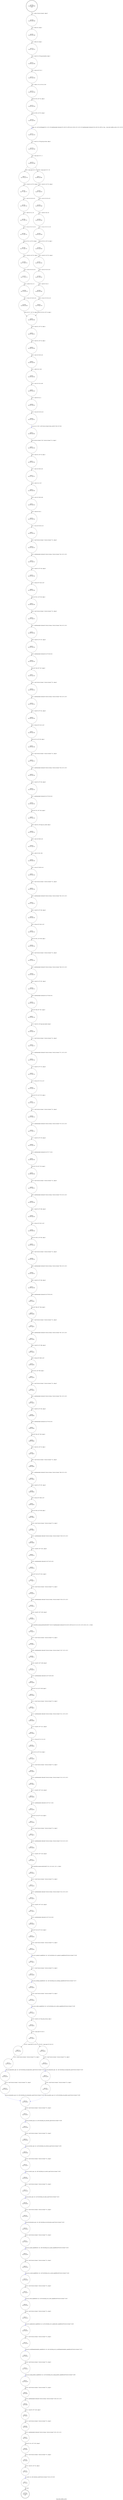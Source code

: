 digraph rdp_send_confirm_active {
label="rdp_send_confirm_active"
47963 [label="N47963\n(rp:0, ep:0)\nexit", shape="doublecircle"]
47964 [label="N47964\n(rp:200, ep:200)\nentry", shape="doublecircle"]
47964 -> 47966 [label="%1 = alloca %struct.stream*, align 8"]
47966 [label="N47966\n(rp:199, ep:199)", shape="circle"]
47966 -> 47967 [label="%2 = alloca i32, align 4"]
47967 [label="N47967\n(rp:198, ep:198)", shape="circle"]
47967 -> 47970 [label="%3 = alloca i16, align 2"]
47970 [label="N47970\n(rp:197, ep:197)", shape="circle"]
47970 -> 47971 [label="%4 = load i32, i32* @g_encryption, align 4"]
47971 [label="N47971\n(rp:196, ep:196)", shape="circle"]
47971 -> 47972 [label="%5 = icmp ne i32 %4, 0"]
47972 [label="N47972\n(rp:195, ep:195)", shape="circle"]
47972 -> 47973 [label="%6 = select i1 %5, i32 56, i32 48"]
47973 [label="N47973\n(rp:194, ep:194)", shape="circle"]
47973 -> 47975 [label="store i32 %6, i32* %2, align 4"]
47975 [label="N47975\n(rp:193, ep:193)", shape="circle"]
47975 -> 47976 [label="store i16 362, i16* %3, align 2"]
47976 [label="N47976\n(rp:192, ep:192)", shape="circle"]
47976 -> 47977 [label="logger --@-- call void @logger(i32 4, i32 0, i8* getelementptr inbounds ([5 x i8], [5 x i8]* @.str.4.1054, i32 0, i32 0), i8* getelementptr inbounds ([24 x i8], [24 x i8]* @__func__.rdp_send_confirm_active, i32 0, i32 0))", style="dashed", color="blue"]
47977 [label="N47977\n(rp:191, ep:191)", shape="circle"]
47977 -> 47978 [label="%7 = load i32, i32* @g_rdp_version, align 4"]
47978 [label="N47978\n(rp:190, ep:190)", shape="circle"]
47978 -> 47979 [label="%8 = icmp uge i32 %7, 5"]
47979 [label="N47979\n(rp:189, ep:189)", shape="circle"]
47979 -> 48172 [label="[%8 = icmp uge i32 %7, 5]"]
47979 -> 48173 [label="[!(%8 = icmp uge i32 %7, 5)]"]
47981 [label="N47981\n(rp:177, ep:177)", shape="circle"]
47981 -> 47982 [label="%11 = zext i16 %10 to i32"]
47982 [label="N47982\n(rp:176, ep:176)", shape="circle"]
47982 -> 47983 [label="%12 = add i32 %11, 40"]
47983 [label="N47983\n(rp:175, ep:175)", shape="circle"]
47983 -> 47984 [label="%13 = trunc i32 %12 to i16"]
47984 [label="N47984\n(rp:174, ep:174)", shape="circle"]
47984 -> 47985 [label="store i16 %13, i16* %3, align 2"]
47985 [label="N47985\n(rp:173, ep:173)", shape="circle"]
47985 -> 47986 [label="%14 = load i16, i16* %3, align 2"]
47986 [label="N47986\n(rp:172, ep:172)", shape="circle"]
47986 -> 47987 [label="%15 = zext i16 %14 to i32"]
47987 [label="N47987\n(rp:171, ep:171)", shape="circle"]
47987 -> 47988 [label="%16 = add i32 %15, 10"]
47988 [label="N47988\n(rp:170, ep:170)", shape="circle"]
47988 -> 47989 [label="%17 = trunc i32 %16 to i16"]
47989 [label="N47989\n(rp:169, ep:169)", shape="circle"]
47989 -> 48002 [label="store i16 %17, i16* %3, align 2"]
47992 [label="N47992\n(rp:187, ep:187)", shape="circle"]
47992 -> 47993 [label="%20 = zext i16 %19 to i32"]
47993 [label="N47993\n(rp:186, ep:186)", shape="circle"]
47993 -> 47994 [label="%21 = add i32 %20, 40"]
47994 [label="N47994\n(rp:185, ep:185)", shape="circle"]
47994 -> 47995 [label="%22 = trunc i32 %21 to i16"]
47995 [label="N47995\n(rp:184, ep:184)", shape="circle"]
47995 -> 47996 [label="store i16 %22, i16* %3, align 2"]
47996 [label="N47996\n(rp:183, ep:183)", shape="circle"]
47996 -> 47997 [label="%23 = load i16, i16* %3, align 2"]
47997 [label="N47997\n(rp:182, ep:182)", shape="circle"]
47997 -> 47998 [label="%24 = zext i16 %23 to i32"]
47998 [label="N47998\n(rp:181, ep:181)", shape="circle"]
47998 -> 47999 [label="%25 = add i32 %24, 8"]
47999 [label="N47999\n(rp:180, ep:180)", shape="circle"]
47999 -> 48000 [label="%26 = trunc i32 %25 to i16"]
48000 [label="N48000\n(rp:179, ep:179)", shape="circle"]
48000 -> 48002 [label="store i16 %26, i16* %3, align 2"]
48002 [label="N48002\n(rp:168, ep:168)", shape="circle"]
48002 -> 48003 [label="%28 = load i32, i32* %2, align 4"]
48003 [label="N48003\n(rp:167, ep:167)", shape="circle"]
48003 -> 48004 [label="%29 = load i16, i16* %3, align 2"]
48004 [label="N48004\n(rp:166, ep:166)", shape="circle"]
48004 -> 48005 [label="%30 = zext i16 %29 to i32"]
48005 [label="N48005\n(rp:165, ep:165)", shape="circle"]
48005 -> 48006 [label="%31 = add i32 20, %30"]
48006 [label="N48006\n(rp:164, ep:164)", shape="circle"]
48006 -> 48007 [label="%32 = sext i32 %31 to i64"]
48007 [label="N48007\n(rp:163, ep:163)", shape="circle"]
48007 -> 48008 [label="%33 = add i64 %32, 6"]
48008 [label="N48008\n(rp:162, ep:162)", shape="circle"]
48008 -> 48009 [label="%34 = trunc i64 %33 to i32"]
48009 [label="N48009\n(rp:161, ep:161)", shape="circle"]
48009 -> 48010 [label="sec_init --@-- %35 = call %struct.stream* @sec_init(i32 %28, i32 %34)", style="dashed", color="blue"]
48010 [label="N48010\n(rp:160, ep:160)", shape="circle"]
48010 -> 48011 [label="store %struct.stream* %35, %struct.stream** %1, align 8"]
48011 [label="N48011\n(rp:159, ep:159)", shape="circle"]
48011 -> 48012 [label="%36 = load i16, i16* %3, align 2"]
48012 [label="N48012\n(rp:158, ep:158)", shape="circle"]
48012 -> 48013 [label="%37 = zext i16 %36 to i32"]
48013 [label="N48013\n(rp:157, ep:157)", shape="circle"]
48013 -> 48014 [label="%38 = add i32 16, %37"]
48014 [label="N48014\n(rp:156, ep:156)", shape="circle"]
48014 -> 48015 [label="%39 = sext i32 %38 to i64"]
48015 [label="N48015\n(rp:155, ep:155)", shape="circle"]
48015 -> 48016 [label="%40 = add i64 %39, 6"]
48016 [label="N48016\n(rp:154, ep:154)", shape="circle"]
48016 -> 48017 [label="%41 = trunc i64 %40 to i16"]
48017 [label="N48017\n(rp:153, ep:153)", shape="circle"]
48017 -> 48018 [label="%42 = load %struct.stream*, %struct.stream** %1, align 8"]
48018 [label="N48018\n(rp:152, ep:152)", shape="circle"]
48018 -> 48019 [label="%43 = getelementptr inbounds %struct.stream, %struct.stream* %42, i32 0, i32 0"]
48019 [label="N48019\n(rp:151, ep:151)", shape="circle"]
48019 -> 48020 [label="%44 = load i8*, i8** %43, align 8"]
48020 [label="N48020\n(rp:150, ep:150)", shape="circle"]
48020 -> 48021 [label="%45 = bitcast i8* %44 to i16*"]
48021 [label="N48021\n(rp:149, ep:149)", shape="circle"]
48021 -> 48022 [label="store i16 %41, i16* %45, align 2"]
48022 [label="N48022\n(rp:148, ep:148)", shape="circle"]
48022 -> 48023 [label="%46 = load %struct.stream*, %struct.stream** %1, align 8"]
48023 [label="N48023\n(rp:147, ep:147)", shape="circle"]
48023 -> 48024 [label="%47 = getelementptr inbounds %struct.stream, %struct.stream* %46, i32 0, i32 0"]
48024 [label="N48024\n(rp:146, ep:146)", shape="circle"]
48024 -> 48025 [label="%48 = load i8*, i8** %47, align 8"]
48025 [label="N48025\n(rp:145, ep:145)", shape="circle"]
48025 -> 48026 [label="%49 = getelementptr inbounds i8, i8* %48, i64 2"]
48026 [label="N48026\n(rp:144, ep:144)", shape="circle"]
48026 -> 48027 [label="store i8* %49, i8** %47, align 8"]
48027 [label="N48027\n(rp:143, ep:143)", shape="circle"]
48027 -> 48028 [label="%50 = load %struct.stream*, %struct.stream** %1, align 8"]
48028 [label="N48028\n(rp:142, ep:142)", shape="circle"]
48028 -> 48029 [label="%51 = getelementptr inbounds %struct.stream, %struct.stream* %50, i32 0, i32 0"]
48029 [label="N48029\n(rp:141, ep:141)", shape="circle"]
48029 -> 48030 [label="%52 = load i8*, i8** %51, align 8"]
48030 [label="N48030\n(rp:140, ep:140)", shape="circle"]
48030 -> 48031 [label="%53 = bitcast i8* %52 to i16*"]
48031 [label="N48031\n(rp:139, ep:139)", shape="circle"]
48031 -> 48032 [label="store i16 19, i16* %53, align 2"]
48032 [label="N48032\n(rp:138, ep:138)", shape="circle"]
48032 -> 48033 [label="%54 = load %struct.stream*, %struct.stream** %1, align 8"]
48033 [label="N48033\n(rp:137, ep:137)", shape="circle"]
48033 -> 48034 [label="%55 = getelementptr inbounds %struct.stream, %struct.stream* %54, i32 0, i32 0"]
48034 [label="N48034\n(rp:136, ep:136)", shape="circle"]
48034 -> 48035 [label="%56 = load i8*, i8** %55, align 8"]
48035 [label="N48035\n(rp:135, ep:135)", shape="circle"]
48035 -> 48036 [label="%57 = getelementptr inbounds i8, i8* %56, i64 2"]
48036 [label="N48036\n(rp:134, ep:134)", shape="circle"]
48036 -> 48037 [label="store i8* %57, i8** %55, align 8"]
48037 [label="N48037\n(rp:133, ep:133)", shape="circle"]
48037 -> 48038 [label="%58 = load i16, i16* @g_mcs_userid, align 2"]
48038 [label="N48038\n(rp:132, ep:132)", shape="circle"]
48038 -> 48039 [label="%59 = zext i16 %58 to i32"]
48039 [label="N48039\n(rp:131, ep:131)", shape="circle"]
48039 -> 48040 [label="%60 = add i32 %59, 1001"]
48040 [label="N48040\n(rp:130, ep:130)", shape="circle"]
48040 -> 48041 [label="%61 = trunc i32 %60 to i16"]
48041 [label="N48041\n(rp:129, ep:129)", shape="circle"]
48041 -> 48042 [label="%62 = load %struct.stream*, %struct.stream** %1, align 8"]
48042 [label="N48042\n(rp:128, ep:128)", shape="circle"]
48042 -> 48043 [label="%63 = getelementptr inbounds %struct.stream, %struct.stream* %62, i32 0, i32 0"]
48043 [label="N48043\n(rp:127, ep:127)", shape="circle"]
48043 -> 48044 [label="%64 = load i8*, i8** %63, align 8"]
48044 [label="N48044\n(rp:126, ep:126)", shape="circle"]
48044 -> 48045 [label="%65 = bitcast i8* %64 to i16*"]
48045 [label="N48045\n(rp:125, ep:125)", shape="circle"]
48045 -> 48046 [label="store i16 %61, i16* %65, align 2"]
48046 [label="N48046\n(rp:124, ep:124)", shape="circle"]
48046 -> 48047 [label="%66 = load %struct.stream*, %struct.stream** %1, align 8"]
48047 [label="N48047\n(rp:123, ep:123)", shape="circle"]
48047 -> 48048 [label="%67 = getelementptr inbounds %struct.stream, %struct.stream* %66, i32 0, i32 0"]
48048 [label="N48048\n(rp:122, ep:122)", shape="circle"]
48048 -> 48049 [label="%68 = load i8*, i8** %67, align 8"]
48049 [label="N48049\n(rp:121, ep:121)", shape="circle"]
48049 -> 48050 [label="%69 = getelementptr inbounds i8, i8* %68, i64 2"]
48050 [label="N48050\n(rp:120, ep:120)", shape="circle"]
48050 -> 48051 [label="store i8* %69, i8** %67, align 8"]
48051 [label="N48051\n(rp:119, ep:119)", shape="circle"]
48051 -> 48052 [label="%70 = load i32, i32* @g_rdp_shareid, align 4"]
48052 [label="N48052\n(rp:118, ep:118)", shape="circle"]
48052 -> 48053 [label="%71 = load %struct.stream*, %struct.stream** %1, align 8"]
48053 [label="N48053\n(rp:117, ep:117)", shape="circle"]
48053 -> 48054 [label="%72 = getelementptr inbounds %struct.stream, %struct.stream* %71, i32 0, i32 0"]
48054 [label="N48054\n(rp:116, ep:116)", shape="circle"]
48054 -> 48055 [label="%73 = load i8*, i8** %72, align 8"]
48055 [label="N48055\n(rp:115, ep:115)", shape="circle"]
48055 -> 48056 [label="%74 = bitcast i8* %73 to i32*"]
48056 [label="N48056\n(rp:114, ep:114)", shape="circle"]
48056 -> 48057 [label="store i32 %70, i32* %74, align 4"]
48057 [label="N48057\n(rp:113, ep:113)", shape="circle"]
48057 -> 48058 [label="%75 = load %struct.stream*, %struct.stream** %1, align 8"]
48058 [label="N48058\n(rp:112, ep:112)", shape="circle"]
48058 -> 48059 [label="%76 = getelementptr inbounds %struct.stream, %struct.stream* %75, i32 0, i32 0"]
48059 [label="N48059\n(rp:111, ep:111)", shape="circle"]
48059 -> 48060 [label="%77 = load i8*, i8** %76, align 8"]
48060 [label="N48060\n(rp:110, ep:110)", shape="circle"]
48060 -> 48061 [label="%78 = getelementptr inbounds i8, i8* %77, i64 4"]
48061 [label="N48061\n(rp:109, ep:109)", shape="circle"]
48061 -> 48062 [label="store i8* %78, i8** %76, align 8"]
48062 [label="N48062\n(rp:108, ep:108)", shape="circle"]
48062 -> 48063 [label="%79 = load %struct.stream*, %struct.stream** %1, align 8"]
48063 [label="N48063\n(rp:107, ep:107)", shape="circle"]
48063 -> 48064 [label="%80 = getelementptr inbounds %struct.stream, %struct.stream* %79, i32 0, i32 0"]
48064 [label="N48064\n(rp:106, ep:106)", shape="circle"]
48064 -> 48065 [label="%81 = load i8*, i8** %80, align 8"]
48065 [label="N48065\n(rp:105, ep:105)", shape="circle"]
48065 -> 48066 [label="%82 = bitcast i8* %81 to i16*"]
48066 [label="N48066\n(rp:104, ep:104)", shape="circle"]
48066 -> 48067 [label="store i16 1002, i16* %82, align 2"]
48067 [label="N48067\n(rp:103, ep:103)", shape="circle"]
48067 -> 48068 [label="%83 = load %struct.stream*, %struct.stream** %1, align 8"]
48068 [label="N48068\n(rp:102, ep:102)", shape="circle"]
48068 -> 48069 [label="%84 = getelementptr inbounds %struct.stream, %struct.stream* %83, i32 0, i32 0"]
48069 [label="N48069\n(rp:101, ep:101)", shape="circle"]
48069 -> 48070 [label="%85 = load i8*, i8** %84, align 8"]
48070 [label="N48070\n(rp:100, ep:100)", shape="circle"]
48070 -> 48071 [label="%86 = getelementptr inbounds i8, i8* %85, i64 2"]
48071 [label="N48071\n(rp:99, ep:99)", shape="circle"]
48071 -> 48072 [label="store i8* %86, i8** %84, align 8"]
48072 [label="N48072\n(rp:98, ep:98)", shape="circle"]
48072 -> 48073 [label="%87 = load %struct.stream*, %struct.stream** %1, align 8"]
48073 [label="N48073\n(rp:97, ep:97)", shape="circle"]
48073 -> 48074 [label="%88 = getelementptr inbounds %struct.stream, %struct.stream* %87, i32 0, i32 0"]
48074 [label="N48074\n(rp:96, ep:96)", shape="circle"]
48074 -> 48075 [label="%89 = load i8*, i8** %88, align 8"]
48075 [label="N48075\n(rp:95, ep:95)", shape="circle"]
48075 -> 48076 [label="%90 = bitcast i8* %89 to i16*"]
48076 [label="N48076\n(rp:94, ep:94)", shape="circle"]
48076 -> 48077 [label="store i16 6, i16* %90, align 2"]
48077 [label="N48077\n(rp:93, ep:93)", shape="circle"]
48077 -> 48078 [label="%91 = load %struct.stream*, %struct.stream** %1, align 8"]
48078 [label="N48078\n(rp:92, ep:92)", shape="circle"]
48078 -> 48079 [label="%92 = getelementptr inbounds %struct.stream, %struct.stream* %91, i32 0, i32 0"]
48079 [label="N48079\n(rp:91, ep:91)", shape="circle"]
48079 -> 48080 [label="%93 = load i8*, i8** %92, align 8"]
48080 [label="N48080\n(rp:90, ep:90)", shape="circle"]
48080 -> 48081 [label="%94 = getelementptr inbounds i8, i8* %93, i64 2"]
48081 [label="N48081\n(rp:89, ep:89)", shape="circle"]
48081 -> 48082 [label="store i8* %94, i8** %92, align 8"]
48082 [label="N48082\n(rp:88, ep:88)", shape="circle"]
48082 -> 48083 [label="%95 = load i16, i16* %3, align 2"]
48083 [label="N48083\n(rp:87, ep:87)", shape="circle"]
48083 -> 48084 [label="%96 = load %struct.stream*, %struct.stream** %1, align 8"]
48084 [label="N48084\n(rp:86, ep:86)", shape="circle"]
48084 -> 48085 [label="%97 = getelementptr inbounds %struct.stream, %struct.stream* %96, i32 0, i32 0"]
48085 [label="N48085\n(rp:85, ep:85)", shape="circle"]
48085 -> 48086 [label="%98 = load i8*, i8** %97, align 8"]
48086 [label="N48086\n(rp:84, ep:84)", shape="circle"]
48086 -> 48087 [label="%99 = bitcast i8* %98 to i16*"]
48087 [label="N48087\n(rp:83, ep:83)", shape="circle"]
48087 -> 48088 [label="store i16 %95, i16* %99, align 2"]
48088 [label="N48088\n(rp:82, ep:82)", shape="circle"]
48088 -> 48089 [label="%100 = load %struct.stream*, %struct.stream** %1, align 8"]
48089 [label="N48089\n(rp:81, ep:81)", shape="circle"]
48089 -> 48090 [label="%101 = getelementptr inbounds %struct.stream, %struct.stream* %100, i32 0, i32 0"]
48090 [label="N48090\n(rp:80, ep:80)", shape="circle"]
48090 -> 48091 [label="%102 = load i8*, i8** %101, align 8"]
48091 [label="N48091\n(rp:79, ep:79)", shape="circle"]
48091 -> 48092 [label="%103 = getelementptr inbounds i8, i8* %102, i64 2"]
48092 [label="N48092\n(rp:78, ep:78)", shape="circle"]
48092 -> 48093 [label="store i8* %103, i8** %101, align 8"]
48093 [label="N48093\n(rp:77, ep:77)", shape="circle"]
48093 -> 48094 [label="%104 = load %struct.stream*, %struct.stream** %1, align 8"]
48094 [label="N48094\n(rp:76, ep:76)", shape="circle"]
48094 -> 48095 [label="%105 = getelementptr inbounds %struct.stream, %struct.stream* %104, i32 0, i32 0"]
48095 [label="N48095\n(rp:75, ep:75)", shape="circle"]
48095 -> 48096 [label="%106 = load i8*, i8** %105, align 8"]
48096 [label="N48096\n(rp:74, ep:74)", shape="circle"]
48096 -> 48097 [label="call void @llvm.memcpy.p0i8.p0i8.i64(i8* %106, i8* getelementptr inbounds ([6 x i8], [6 x i8]* @.str.23.1110, i32 0, i32 0), i64 6, i32 1, i1 false)"]
48097 [label="N48097\n(rp:73, ep:73)", shape="circle"]
48097 -> 48098 [label="%107 = load %struct.stream*, %struct.stream** %1, align 8"]
48098 [label="N48098\n(rp:72, ep:72)", shape="circle"]
48098 -> 48099 [label="%108 = getelementptr inbounds %struct.stream, %struct.stream* %107, i32 0, i32 0"]
48099 [label="N48099\n(rp:71, ep:71)", shape="circle"]
48099 -> 48100 [label="%109 = load i8*, i8** %108, align 8"]
48100 [label="N48100\n(rp:70, ep:70)", shape="circle"]
48100 -> 48101 [label="%110 = getelementptr inbounds i8, i8* %109, i64 6"]
48101 [label="N48101\n(rp:69, ep:69)", shape="circle"]
48101 -> 48102 [label="store i8* %110, i8** %108, align 8"]
48102 [label="N48102\n(rp:68, ep:68)", shape="circle"]
48102 -> 48103 [label="%111 = load %struct.stream*, %struct.stream** %1, align 8"]
48103 [label="N48103\n(rp:67, ep:67)", shape="circle"]
48103 -> 48104 [label="%112 = getelementptr inbounds %struct.stream, %struct.stream* %111, i32 0, i32 0"]
48104 [label="N48104\n(rp:66, ep:66)", shape="circle"]
48104 -> 48105 [label="%113 = load i8*, i8** %112, align 8"]
48105 [label="N48105\n(rp:65, ep:65)", shape="circle"]
48105 -> 48106 [label="%114 = bitcast i8* %113 to i16*"]
48106 [label="N48106\n(rp:64, ep:64)", shape="circle"]
48106 -> 48107 [label="store i16 16, i16* %114, align 2"]
48107 [label="N48107\n(rp:63, ep:63)", shape="circle"]
48107 -> 48108 [label="%115 = load %struct.stream*, %struct.stream** %1, align 8"]
48108 [label="N48108\n(rp:62, ep:62)", shape="circle"]
48108 -> 48109 [label="%116 = getelementptr inbounds %struct.stream, %struct.stream* %115, i32 0, i32 0"]
48109 [label="N48109\n(rp:61, ep:61)", shape="circle"]
48109 -> 48110 [label="%117 = load i8*, i8** %116, align 8"]
48110 [label="N48110\n(rp:60, ep:60)", shape="circle"]
48110 -> 48111 [label="%118 = getelementptr inbounds i8, i8* %117, i64 2"]
48111 [label="N48111\n(rp:59, ep:59)", shape="circle"]
48111 -> 48112 [label="store i8* %118, i8** %116, align 8"]
48112 [label="N48112\n(rp:58, ep:58)", shape="circle"]
48112 -> 48113 [label="%119 = load %struct.stream*, %struct.stream** %1, align 8"]
48113 [label="N48113\n(rp:57, ep:57)", shape="circle"]
48113 -> 48114 [label="%120 = getelementptr inbounds %struct.stream, %struct.stream* %119, i32 0, i32 0"]
48114 [label="N48114\n(rp:56, ep:56)", shape="circle"]
48114 -> 48115 [label="%121 = load i8*, i8** %120, align 8"]
48115 [label="N48115\n(rp:55, ep:55)", shape="circle"]
48115 -> 48116 [label="call void @llvm.memset.p0i8.i64(i8* %121, i8 0, i64 2, i32 1, i1 false)"]
48116 [label="N48116\n(rp:54, ep:54)", shape="circle"]
48116 -> 48117 [label="%122 = load %struct.stream*, %struct.stream** %1, align 8"]
48117 [label="N48117\n(rp:53, ep:53)", shape="circle"]
48117 -> 48118 [label="%123 = getelementptr inbounds %struct.stream, %struct.stream* %122, i32 0, i32 0"]
48118 [label="N48118\n(rp:52, ep:52)", shape="circle"]
48118 -> 48119 [label="%124 = load i8*, i8** %123, align 8"]
48119 [label="N48119\n(rp:51, ep:51)", shape="circle"]
48119 -> 48120 [label="%125 = getelementptr inbounds i8, i8* %124, i64 2"]
48120 [label="N48120\n(rp:50, ep:50)", shape="circle"]
48120 -> 48121 [label="store i8* %125, i8** %123, align 8"]
48121 [label="N48121\n(rp:49, ep:49)", shape="circle"]
48121 -> 48122 [label="%126 = load %struct.stream*, %struct.stream** %1, align 8"]
48122 [label="N48122\n(rp:48, ep:48)", shape="circle"]
48122 -> 48123 [label="rdp_out_ts_general_capabilityset --@-- call void @rdp_out_ts_general_capabilityset(%struct.stream* %126)", style="dashed", color="blue"]
48123 [label="N48123\n(rp:47, ep:47)", shape="circle"]
48123 -> 48124 [label="%127 = load %struct.stream*, %struct.stream** %1, align 8"]
48124 [label="N48124\n(rp:46, ep:46)", shape="circle"]
48124 -> 48125 [label="rdp_out_ts_bitmap_capabilityset --@-- call void @rdp_out_ts_bitmap_capabilityset(%struct.stream* %127)", style="dashed", color="blue"]
48125 [label="N48125\n(rp:45, ep:45)", shape="circle"]
48125 -> 48126 [label="%128 = load %struct.stream*, %struct.stream** %1, align 8"]
48126 [label="N48126\n(rp:44, ep:44)", shape="circle"]
48126 -> 48127 [label="rdp_out_ts_order_capabilityset --@-- call void @rdp_out_ts_order_capabilityset(%struct.stream* %128)", style="dashed", color="blue"]
48127 [label="N48127\n(rp:43, ep:43)", shape="circle"]
48127 -> 48128 [label="%129 = load i32, i32* @g_rdp_version, align 4"]
48128 [label="N48128\n(rp:42, ep:42)", shape="circle"]
48128 -> 48129 [label="%130 = icmp uge i32 %129, 5"]
48129 [label="N48129\n(rp:41, ep:41)", shape="circle"]
48129 -> 48174 [label="[%130 = icmp uge i32 %129, 5]"]
48129 -> 48175 [label="[!(%130 = icmp uge i32 %129, 5)]"]
48131 [label="N48131\n(rp:35, ep:35)", shape="circle"]
48131 -> 48132 [label="rdp_out_bmpcache2_caps --@-- call void @rdp_out_bmpcache2_caps(%struct.stream* %132)", style="dashed", color="blue"]
48132 [label="N48132\n(rp:34, ep:34)", shape="circle"]
48132 -> 48133 [label="%133 = load %struct.stream*, %struct.stream** %1, align 8"]
48133 [label="N48133\n(rp:33, ep:33)", shape="circle"]
48133 -> 48140 [label="rdp_out_newpointer_caps --@-- call void @rdp_out_newpointer_caps(%struct.stream* %133)", style="dashed", color="blue"]
48136 [label="N48136\n(rp:39, ep:39)", shape="circle"]
48136 -> 48137 [label="rdp_out_bmpcache_caps --@-- call void @rdp_out_bmpcache_caps(%struct.stream* %135)", style="dashed", color="blue"]
48137 [label="N48137\n(rp:38, ep:38)", shape="circle"]
48137 -> 48138 [label="%136 = load %struct.stream*, %struct.stream** %1, align 8"]
48138 [label="N48138\n(rp:37, ep:37)", shape="circle"]
48138 -> 48140 [label="rdp_out_pointer_caps --@-- call void @rdp_out_pointer_caps(%struct.stream* %136)", style="dashed", color="blue"]
48140 [label="N48140\n(rp:32, ep:32)", shape="circle"]
48140 -> 48141 [label="%138 = load %struct.stream*, %struct.stream** %1, align 8"]
48141 [label="N48141\n(rp:31, ep:31)", shape="circle"]
48141 -> 48142 [label="rdp_out_colcache_caps --@-- call void @rdp_out_colcache_caps(%struct.stream* %138)", style="dashed", color="blue"]
48142 [label="N48142\n(rp:30, ep:30)", shape="circle"]
48142 -> 48143 [label="%139 = load %struct.stream*, %struct.stream** %1, align 8"]
48143 [label="N48143\n(rp:29, ep:29)", shape="circle"]
48143 -> 48144 [label="rdp_out_activate_caps --@-- call void @rdp_out_activate_caps(%struct.stream* %139)", style="dashed", color="blue"]
48144 [label="N48144\n(rp:28, ep:28)", shape="circle"]
48144 -> 48145 [label="%140 = load %struct.stream*, %struct.stream** %1, align 8"]
48145 [label="N48145\n(rp:27, ep:27)", shape="circle"]
48145 -> 48146 [label="rdp_out_control_caps --@-- call void @rdp_out_control_caps(%struct.stream* %140)", style="dashed", color="blue"]
48146 [label="N48146\n(rp:26, ep:26)", shape="circle"]
48146 -> 48147 [label="%141 = load %struct.stream*, %struct.stream** %1, align 8"]
48147 [label="N48147\n(rp:25, ep:25)", shape="circle"]
48147 -> 48148 [label="rdp_out_share_caps --@-- call void @rdp_out_share_caps(%struct.stream* %141)", style="dashed", color="blue"]
48148 [label="N48148\n(rp:24, ep:24)", shape="circle"]
48148 -> 48149 [label="%142 = load %struct.stream*, %struct.stream** %1, align 8"]
48149 [label="N48149\n(rp:23, ep:23)", shape="circle"]
48149 -> 48150 [label="rdp_out_brushcache_caps --@-- call void @rdp_out_brushcache_caps(%struct.stream* %142)", style="dashed", color="blue"]
48150 [label="N48150\n(rp:22, ep:22)", shape="circle"]
48150 -> 48151 [label="%143 = load %struct.stream*, %struct.stream** %1, align 8"]
48151 [label="N48151\n(rp:21, ep:21)", shape="circle"]
48151 -> 48152 [label="rdp_out_ts_input_capabilityset --@-- call void @rdp_out_ts_input_capabilityset(%struct.stream* %143)", style="dashed", color="blue"]
48152 [label="N48152\n(rp:20, ep:20)", shape="circle"]
48152 -> 48153 [label="%144 = load %struct.stream*, %struct.stream** %1, align 8"]
48153 [label="N48153\n(rp:19, ep:19)", shape="circle"]
48153 -> 48154 [label="rdp_out_ts_sound_capabilityset --@-- call void @rdp_out_ts_sound_capabilityset(%struct.stream* %144)", style="dashed", color="blue"]
48154 [label="N48154\n(rp:18, ep:18)", shape="circle"]
48154 -> 48155 [label="%145 = load %struct.stream*, %struct.stream** %1, align 8"]
48155 [label="N48155\n(rp:17, ep:17)", shape="circle"]
48155 -> 48156 [label="rdp_out_ts_font_capabilityset --@-- call void @rdp_out_ts_font_capabilityset(%struct.stream* %145)", style="dashed", color="blue"]
48156 [label="N48156\n(rp:16, ep:16)", shape="circle"]
48156 -> 48157 [label="%146 = load %struct.stream*, %struct.stream** %1, align 8"]
48157 [label="N48157\n(rp:15, ep:15)", shape="circle"]
48157 -> 48158 [label="rdp_out_ts_glyphcache_capabilityset --@-- call void @rdp_out_ts_glyphcache_capabilityset(%struct.stream* %146)", style="dashed", color="blue"]
48158 [label="N48158\n(rp:14, ep:14)", shape="circle"]
48158 -> 48159 [label="%147 = load %struct.stream*, %struct.stream** %1, align 8"]
48159 [label="N48159\n(rp:13, ep:13)", shape="circle"]
48159 -> 48160 [label="rdp_out_ts_multifragmentupdate_capabilityset --@-- call void @rdp_out_ts_multifragmentupdate_capabilityset(%struct.stream* %147)", style="dashed", color="blue"]
48160 [label="N48160\n(rp:12, ep:12)", shape="circle"]
48160 -> 48161 [label="%148 = load %struct.stream*, %struct.stream** %1, align 8"]
48161 [label="N48161\n(rp:11, ep:11)", shape="circle"]
48161 -> 48162 [label="rdp_out_ts_large_pointer_capabilityset --@-- call void @rdp_out_ts_large_pointer_capabilityset(%struct.stream* %148)", style="dashed", color="blue"]
48162 [label="N48162\n(rp:10, ep:10)", shape="circle"]
48162 -> 48163 [label="%149 = load %struct.stream*, %struct.stream** %1, align 8"]
48163 [label="N48163\n(rp:9, ep:9)", shape="circle"]
48163 -> 48164 [label="%150 = getelementptr inbounds %struct.stream, %struct.stream* %149, i32 0, i32 0"]
48164 [label="N48164\n(rp:8, ep:8)", shape="circle"]
48164 -> 48165 [label="%151 = load i8*, i8** %150, align 8"]
48165 [label="N48165\n(rp:7, ep:7)", shape="circle"]
48165 -> 48166 [label="%152 = load %struct.stream*, %struct.stream** %1, align 8"]
48166 [label="N48166\n(rp:6, ep:6)", shape="circle"]
48166 -> 48167 [label="%153 = getelementptr inbounds %struct.stream, %struct.stream* %152, i32 0, i32 1"]
48167 [label="N48167\n(rp:5, ep:5)", shape="circle"]
48167 -> 48168 [label="store i8* %151, i8** %153, align 8"]
48168 [label="N48168\n(rp:4, ep:4)", shape="circle"]
48168 -> 48169 [label="%154 = load %struct.stream*, %struct.stream** %1, align 8"]
48169 [label="N48169\n(rp:3, ep:3)", shape="circle"]
48169 -> 48170 [label="%155 = load i32, i32* %2, align 4"]
48170 [label="N48170\n(rp:2, ep:2)", shape="circle"]
48170 -> 48171 [label="sec_send --@-- call void @sec_send(%struct.stream* %154, i32 %155)", style="dashed", color="blue"]
48171 [label="N48171\n(rp:1, ep:1)", shape="circle"]
48171 -> 47963 [label="ret void"]
48172 [label="N48172\n(rp:178, ep:178)", shape="circle"]
48172 -> 47981 [label="%10 = load i16, i16* %3, align 2"]
48173 [label="N48173\n(rp:188, ep:188)", shape="circle"]
48173 -> 47992 [label="%19 = load i16, i16* %3, align 2"]
48174 [label="N48174\n(rp:36, ep:36)", shape="circle"]
48174 -> 48131 [label="%132 = load %struct.stream*, %struct.stream** %1, align 8"]
48175 [label="N48175\n(rp:40, ep:40)", shape="circle"]
48175 -> 48136 [label="%135 = load %struct.stream*, %struct.stream** %1, align 8"]
}
